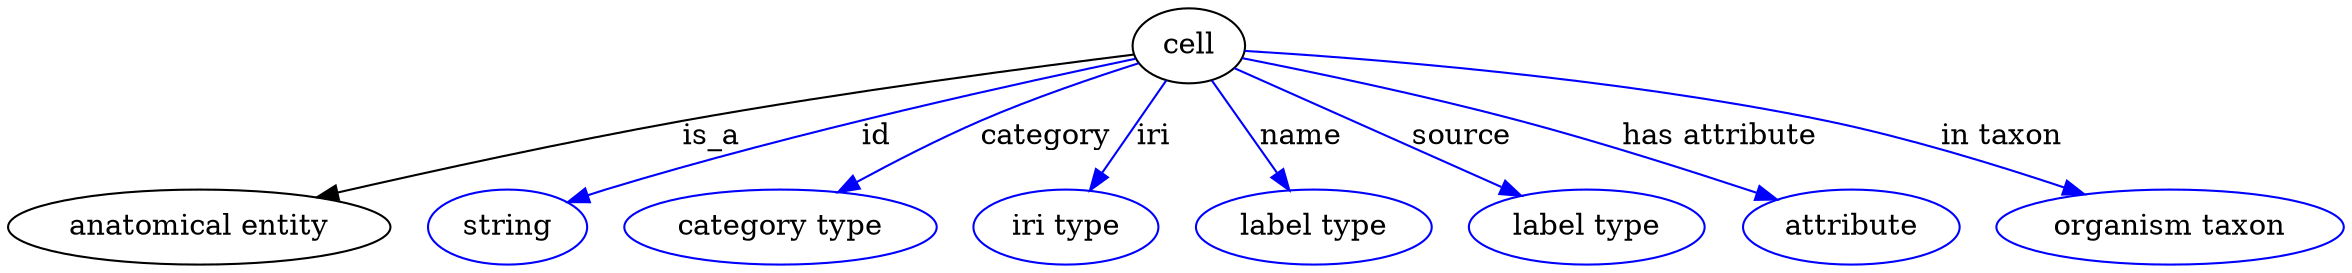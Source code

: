 digraph {
	graph [bb="0,0,915.79,123"];
	node [label="\N"];
	cell	 [height=0.5,
		label=cell,
		pos="463.14,105",
		width=0.75];
	"anatomical entity"	 [height=0.5,
		pos="72.144,18",
		width=2.004];
	cell -> "anatomical entity"	 [label=is_a,
		lp="274.14,61.5",
		pos="e,119.36,31.777 436.8,100.97 398.41,94.941 324.95,82.79 263.14,69 217.79,58.881 166.98,45.199 129.17,34.554"];
	id	 [color=blue,
		height=0.5,
		label=string,
		pos="193.14,18",
		width=0.84854];
	cell -> id	 [color=blue,
		label=id,
		lp="332.64,61.5",
		pos="e,217.04,29.37 437.6,98.515 394.76,87.38 305.99,63.182 233.14,36 230.92,35.169 228.64,34.273 226.35,33.34",
		style=solid];
	category	 [color=blue,
		height=0.5,
		label="category type",
		pos="300.14,18",
		width=1.6249];
	cell -> category	 [color=blue,
		label=category,
		lp="408.64,61.5",
		pos="e,325.77,34.364 440.3,95.238 424.58,88.331 403.34,78.621 385.14,69 368.1,59.989 349.7,49.099 334.39,39.7",
		style=solid];
	iri	 [color=blue,
		height=0.5,
		label="iri type",
		pos="413.14,18",
		width=1.011];
	cell -> iri	 [color=blue,
		label=iri,
		lp="447.64,61.5",
		pos="e,423.17,35.45 453.27,87.812 446.12,75.381 436.34,58.359 428.22,44.236",
		style=solid];
	name	 [color=blue,
		height=0.5,
		label="label type",
		pos="513.14,18",
		width=1.2638];
	cell -> name	 [color=blue,
		label=name,
		lp="506.64,61.5",
		pos="e,502.94,35.75 473.02,87.812 480.12,75.462 489.82,58.582 497.91,44.513",
		style=solid];
	source	 [color=blue,
		height=0.5,
		label="label type",
		pos="622.14,18",
		width=1.2638];
	cell -> source	 [color=blue,
		label=source,
		lp="571.14,61.5",
		pos="e,595.36,32.653 484.26,93.447 510.32,79.186 555.05,54.714 586.48,37.517",
		style=solid];
	"has attribute"	 [color=blue,
		height=0.5,
		label=attribute,
		pos="726.14,18",
		width=1.1193];
	cell -> "has attribute"	 [color=blue,
		label="has attribute",
		lp="667.64,61.5",
		pos="e,696.59,30.27 488.77,98.679 515.15,91.993 557.33,80.795 593.14,69 625.11,58.471 660.69,44.721 686.99,34.151",
		style=solid];
	"in taxon"	 [color=blue,
		height=0.5,
		label="organism taxon",
		pos="850.14,18",
		width=1.8234];
	cell -> "in taxon"	 [color=blue,
		label="in taxon",
		lp="776.64,61.5",
		pos="e,813.48,33.082 489.97,102.69 534.96,98.454 628.25,88.057 705.14,69 738.86,60.645 775.77,47.603 803.91,36.799",
		style=solid];
}
